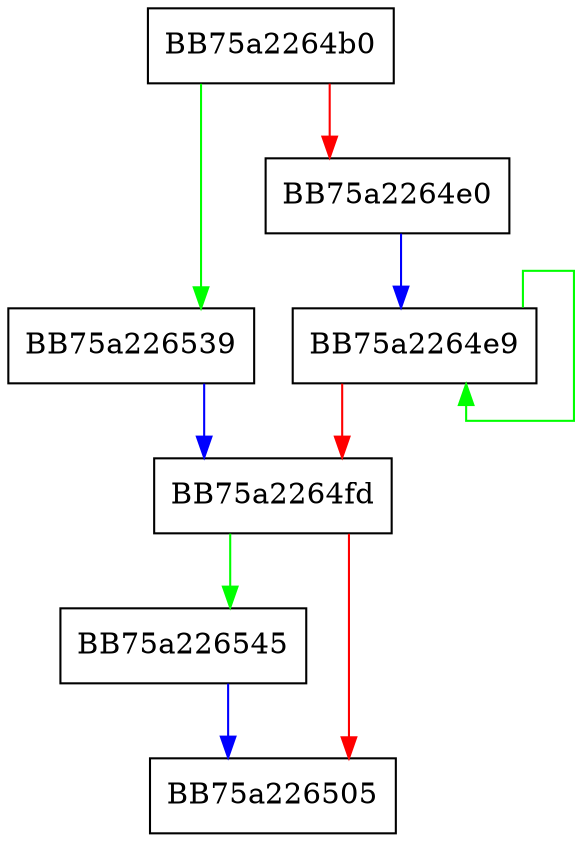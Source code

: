 digraph RpfAPI_dgetlen_x64_iinfo {
  node [shape="box"];
  graph [splines=ortho];
  BB75a2264b0 -> BB75a226539 [color="green"];
  BB75a2264b0 -> BB75a2264e0 [color="red"];
  BB75a2264e0 -> BB75a2264e9 [color="blue"];
  BB75a2264e9 -> BB75a2264e9 [color="green"];
  BB75a2264e9 -> BB75a2264fd [color="red"];
  BB75a2264fd -> BB75a226545 [color="green"];
  BB75a2264fd -> BB75a226505 [color="red"];
  BB75a226539 -> BB75a2264fd [color="blue"];
  BB75a226545 -> BB75a226505 [color="blue"];
}